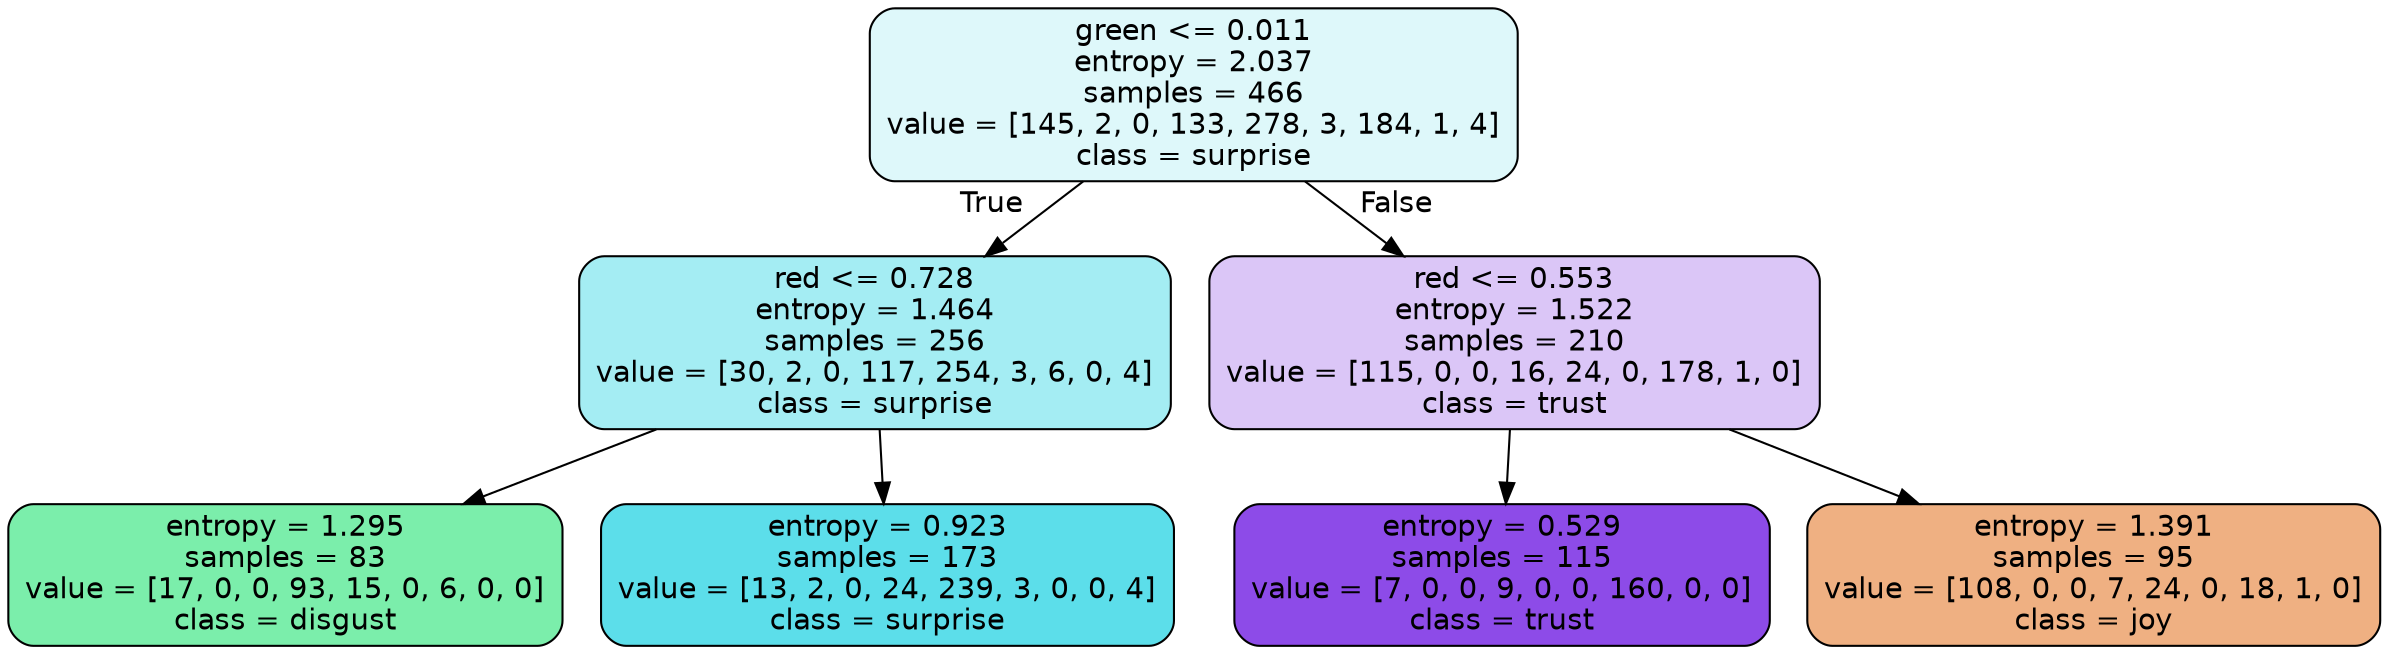 digraph Tree {
node [shape=box, style="filled, rounded", color="black", fontname=helvetica] ;
edge [fontname=helvetica] ;
0 [label="green <= 0.011\nentropy = 2.037\nsamples = 466\nvalue = [145, 2, 0, 133, 278, 3, 184, 1, 4]\nclass = surprise", fillcolor="#39d7e52a"] ;
1 [label="red <= 0.728\nentropy = 1.464\nsamples = 256\nvalue = [30, 2, 0, 117, 254, 3, 6, 0, 4]\nclass = surprise", fillcolor="#39d7e575"] ;
0 -> 1 [labeldistance=2.5, labelangle=45, headlabel="True"] ;
2 [label="entropy = 1.295\nsamples = 83\nvalue = [17, 0, 0, 93, 15, 0, 6, 0, 0]\nclass = disgust", fillcolor="#39e581aa"] ;
1 -> 2 ;
3 [label="entropy = 0.923\nsamples = 173\nvalue = [13, 2, 0, 24, 239, 3, 0, 0, 4]\nclass = surprise", fillcolor="#39d7e5d2"] ;
1 -> 3 ;
4 [label="red <= 0.553\nentropy = 1.522\nsamples = 210\nvalue = [115, 0, 0, 16, 24, 0, 178, 1, 0]\nclass = trust", fillcolor="#8139e549"] ;
0 -> 4 [labeldistance=2.5, labelangle=-45, headlabel="False"] ;
5 [label="entropy = 0.529\nsamples = 115\nvalue = [7, 0, 0, 9, 0, 0, 160, 0, 0]\nclass = trust", fillcolor="#8139e5e7"] ;
4 -> 5 ;
6 [label="entropy = 1.391\nsamples = 95\nvalue = [108, 0, 0, 7, 24, 0, 18, 1, 0]\nclass = joy", fillcolor="#e58139a0"] ;
4 -> 6 ;
}